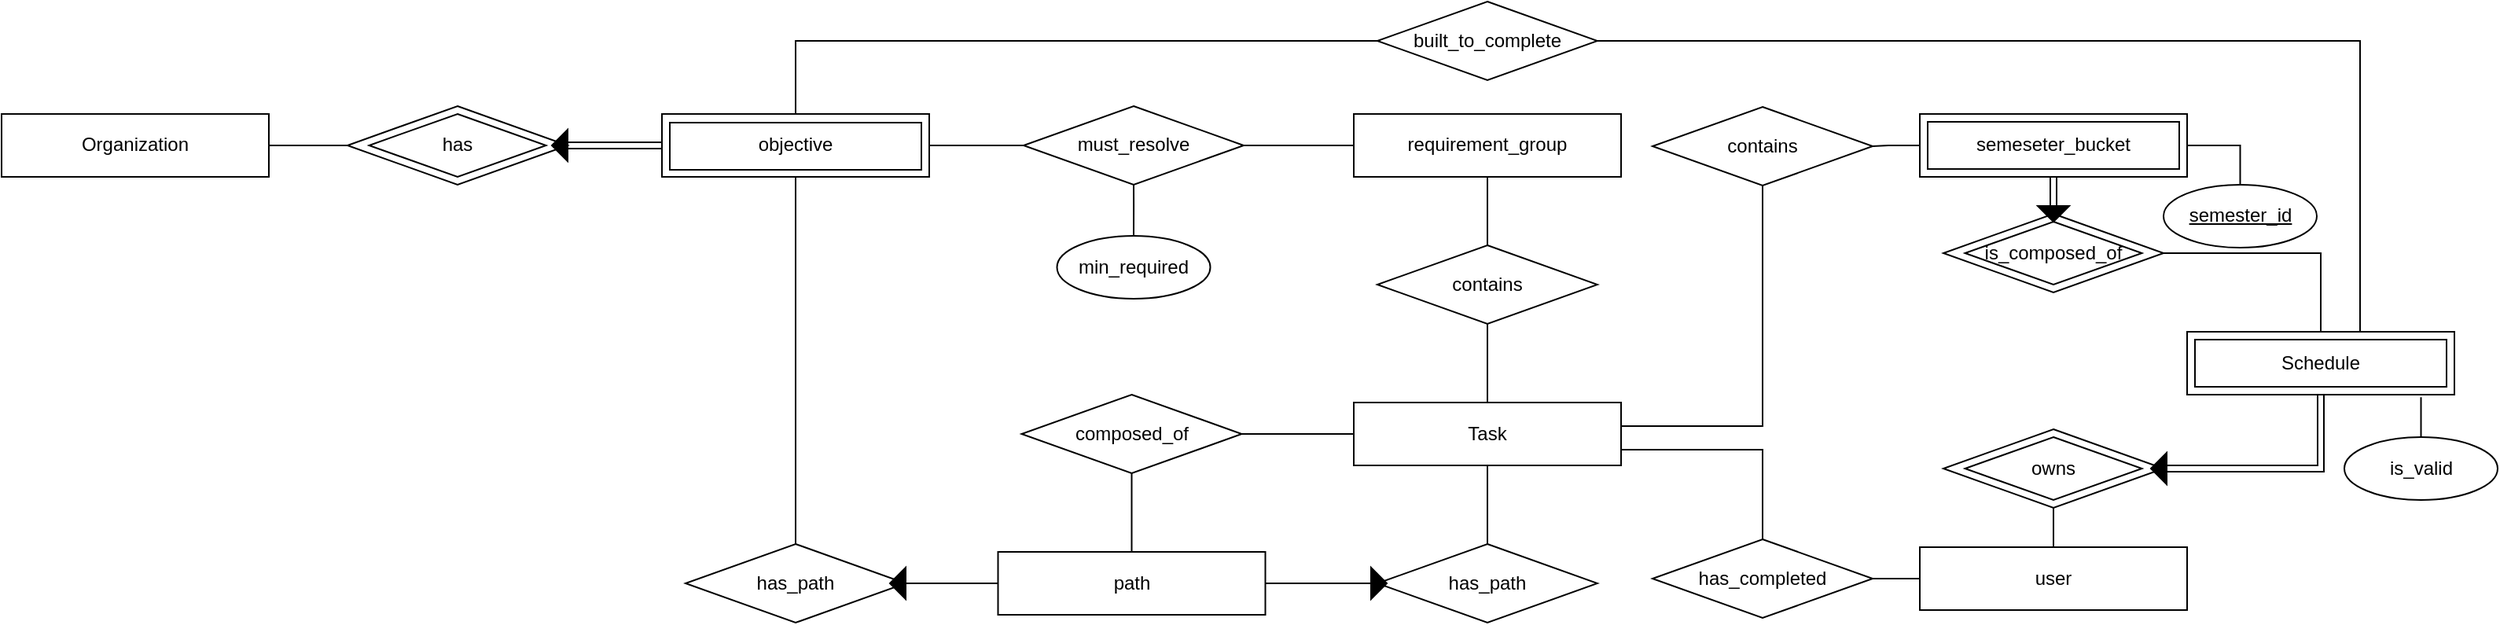<mxfile version="20.3.0" type="device"><diagram id="TgurhqgzO3g4y8JrDNuX" name="Page-1"><mxGraphModel dx="5155" dy="2183" grid="1" gridSize="10" guides="1" tooltips="1" connect="1" arrows="1" fold="1" page="0" pageScale="1" pageWidth="850" pageHeight="1100" math="0" shadow="0"><root><mxCell id="0"/><mxCell id="1" parent="0"/><mxCell id="3Y4NYLXM2onJzPADzIsG-19" style="edgeStyle=orthogonalEdgeStyle;rounded=0;orthogonalLoop=1;jettySize=auto;html=1;entryX=0;entryY=0.5;entryDx=0;entryDy=0;startArrow=none;startFill=0;endArrow=none;endFill=0;" edge="1" parent="1" source="3Y4NYLXM2onJzPADzIsG-1" target="3Y4NYLXM2onJzPADzIsG-18"><mxGeometry relative="1" as="geometry"/></mxCell><mxCell id="3Y4NYLXM2onJzPADzIsG-1" value="Organization" style="rounded=0;whiteSpace=wrap;html=1;" vertex="1" parent="1"><mxGeometry x="-1340" y="281.48" width="170" height="40" as="geometry"/></mxCell><mxCell id="3Y4NYLXM2onJzPADzIsG-20" style="edgeStyle=orthogonalEdgeStyle;rounded=0;orthogonalLoop=1;jettySize=auto;html=1;entryX=1;entryY=0.5;entryDx=0;entryDy=0;startArrow=none;startFill=0;endArrow=none;endFill=0;shape=link;" edge="1" parent="1" source="3Y4NYLXM2onJzPADzIsG-4" target="3Y4NYLXM2onJzPADzIsG-18"><mxGeometry relative="1" as="geometry"/></mxCell><mxCell id="3Y4NYLXM2onJzPADzIsG-24" style="edgeStyle=orthogonalEdgeStyle;rounded=0;orthogonalLoop=1;jettySize=auto;html=1;entryX=0;entryY=0.5;entryDx=0;entryDy=0;startArrow=none;startFill=0;endArrow=none;endFill=0;" edge="1" parent="1" source="3Y4NYLXM2onJzPADzIsG-4" target="3Y4NYLXM2onJzPADzIsG-23"><mxGeometry relative="1" as="geometry"/></mxCell><mxCell id="3Y4NYLXM2onJzPADzIsG-51" style="edgeStyle=orthogonalEdgeStyle;rounded=0;orthogonalLoop=1;jettySize=auto;html=1;entryX=0.5;entryY=0;entryDx=0;entryDy=0;startArrow=none;startFill=0;endArrow=none;endFill=0;" edge="1" parent="1" source="3Y4NYLXM2onJzPADzIsG-4" target="3Y4NYLXM2onJzPADzIsG-50"><mxGeometry relative="1" as="geometry"/></mxCell><mxCell id="3Y4NYLXM2onJzPADzIsG-4" value="objective" style="rounded=0;whiteSpace=wrap;html=1;" vertex="1" parent="1"><mxGeometry x="-920" y="281.48" width="170" height="40" as="geometry"/></mxCell><mxCell id="3Y4NYLXM2onJzPADzIsG-82" style="edgeStyle=orthogonalEdgeStyle;rounded=0;orthogonalLoop=1;jettySize=auto;html=1;entryX=1;entryY=0.5;entryDx=0;entryDy=0;startArrow=none;startFill=0;endArrow=none;endFill=0;shape=link;" edge="1" parent="1" source="3Y4NYLXM2onJzPADzIsG-5" target="3Y4NYLXM2onJzPADzIsG-11"><mxGeometry relative="1" as="geometry"><Array as="points"><mxPoint x="135" y="507"/></Array></mxGeometry></mxCell><mxCell id="3Y4NYLXM2onJzPADzIsG-86" style="edgeStyle=orthogonalEdgeStyle;rounded=0;orthogonalLoop=1;jettySize=auto;html=1;startArrow=none;startFill=0;endArrow=none;endFill=0;entryX=1;entryY=0.5;entryDx=0;entryDy=0;" edge="1" parent="1" source="3Y4NYLXM2onJzPADzIsG-5" target="3Y4NYLXM2onJzPADzIsG-87"><mxGeometry relative="1" as="geometry"><mxPoint y="220.0" as="targetPoint"/><Array as="points"><mxPoint x="160" y="235"/></Array></mxGeometry></mxCell><mxCell id="3Y4NYLXM2onJzPADzIsG-5" value="Schedule" style="rounded=0;whiteSpace=wrap;html=1;" vertex="1" parent="1"><mxGeometry x="50" y="420" width="170" height="40" as="geometry"/></mxCell><mxCell id="3Y4NYLXM2onJzPADzIsG-55" style="edgeStyle=orthogonalEdgeStyle;rounded=0;orthogonalLoop=1;jettySize=auto;html=1;entryX=0.5;entryY=1;entryDx=0;entryDy=0;startArrow=none;startFill=0;endArrow=none;endFill=0;" edge="1" parent="1" source="3Y4NYLXM2onJzPADzIsG-6" target="3Y4NYLXM2onJzPADzIsG-11"><mxGeometry relative="1" as="geometry"/></mxCell><mxCell id="3Y4NYLXM2onJzPADzIsG-68" style="edgeStyle=orthogonalEdgeStyle;rounded=0;orthogonalLoop=1;jettySize=auto;html=1;entryX=1;entryY=0.5;entryDx=0;entryDy=0;startArrow=none;startFill=0;endArrow=none;endFill=0;" edge="1" parent="1" source="3Y4NYLXM2onJzPADzIsG-6" target="3Y4NYLXM2onJzPADzIsG-67"><mxGeometry relative="1" as="geometry"/></mxCell><mxCell id="3Y4NYLXM2onJzPADzIsG-6" value="user" style="rounded=0;whiteSpace=wrap;html=1;" vertex="1" parent="1"><mxGeometry x="-120" y="557" width="170" height="40" as="geometry"/></mxCell><mxCell id="3Y4NYLXM2onJzPADzIsG-73" style="edgeStyle=orthogonalEdgeStyle;rounded=0;orthogonalLoop=1;jettySize=auto;html=1;entryX=1;entryY=0.5;entryDx=0;entryDy=0;startArrow=none;startFill=0;endArrow=none;endFill=0;" edge="1" parent="1" source="3Y4NYLXM2onJzPADzIsG-8" target="3Y4NYLXM2onJzPADzIsG-70"><mxGeometry relative="1" as="geometry"/></mxCell><mxCell id="3Y4NYLXM2onJzPADzIsG-8" value="semeseter_bucket" style="rounded=0;whiteSpace=wrap;html=1;" vertex="1" parent="1"><mxGeometry x="-120" y="281.48" width="170" height="40" as="geometry"/></mxCell><mxCell id="3Y4NYLXM2onJzPADzIsG-29" style="edgeStyle=orthogonalEdgeStyle;rounded=0;orthogonalLoop=1;jettySize=auto;html=1;entryX=0.5;entryY=0;entryDx=0;entryDy=0;startArrow=none;startFill=0;endArrow=none;endFill=0;" edge="1" parent="1" source="3Y4NYLXM2onJzPADzIsG-10" target="3Y4NYLXM2onJzPADzIsG-26"><mxGeometry relative="1" as="geometry"/></mxCell><mxCell id="3Y4NYLXM2onJzPADzIsG-10" value="requirement_group" style="rounded=0;whiteSpace=wrap;html=1;" vertex="1" parent="1"><mxGeometry x="-480" y="281.48" width="170" height="40" as="geometry"/></mxCell><mxCell id="3Y4NYLXM2onJzPADzIsG-11" value="owns" style="rhombus;whiteSpace=wrap;html=1;fillColor=default;" vertex="1" parent="1"><mxGeometry x="-105" y="482" width="140" height="50" as="geometry"/></mxCell><mxCell id="3Y4NYLXM2onJzPADzIsG-18" value="has" style="rhombus;whiteSpace=wrap;html=1;fillColor=default;" vertex="1" parent="1"><mxGeometry x="-1120" y="276.48" width="140" height="50" as="geometry"/></mxCell><mxCell id="3Y4NYLXM2onJzPADzIsG-21" value="" style="triangle;whiteSpace=wrap;html=1;fillColor=#000000;rotation=-180;" vertex="1" parent="1"><mxGeometry x="-990" y="291.48" width="10" height="20" as="geometry"/></mxCell><mxCell id="3Y4NYLXM2onJzPADzIsG-25" style="edgeStyle=orthogonalEdgeStyle;rounded=0;orthogonalLoop=1;jettySize=auto;html=1;entryX=0;entryY=0.5;entryDx=0;entryDy=0;startArrow=none;startFill=0;endArrow=none;endFill=0;" edge="1" parent="1" source="3Y4NYLXM2onJzPADzIsG-23" target="3Y4NYLXM2onJzPADzIsG-10"><mxGeometry relative="1" as="geometry"/></mxCell><mxCell id="3Y4NYLXM2onJzPADzIsG-23" value="must_resolve" style="rhombus;whiteSpace=wrap;html=1;fillColor=default;" vertex="1" parent="1"><mxGeometry x="-690" y="276.48" width="140" height="50" as="geometry"/></mxCell><mxCell id="3Y4NYLXM2onJzPADzIsG-45" style="edgeStyle=orthogonalEdgeStyle;rounded=0;orthogonalLoop=1;jettySize=auto;html=1;entryX=0.5;entryY=0;entryDx=0;entryDy=0;startArrow=none;startFill=0;endArrow=none;endFill=0;" edge="1" parent="1" source="3Y4NYLXM2onJzPADzIsG-26" target="3Y4NYLXM2onJzPADzIsG-38"><mxGeometry relative="1" as="geometry"/></mxCell><mxCell id="3Y4NYLXM2onJzPADzIsG-26" value="contains" style="rhombus;whiteSpace=wrap;html=1;fillColor=default;" vertex="1" parent="1"><mxGeometry x="-465" y="365" width="140" height="50" as="geometry"/></mxCell><mxCell id="3Y4NYLXM2onJzPADzIsG-81" style="edgeStyle=orthogonalEdgeStyle;rounded=0;orthogonalLoop=1;jettySize=auto;html=1;entryX=0.5;entryY=1;entryDx=0;entryDy=0;startArrow=none;startFill=0;endArrow=none;endFill=0;" edge="1" parent="1" source="3Y4NYLXM2onJzPADzIsG-31" target="3Y4NYLXM2onJzPADzIsG-23"><mxGeometry relative="1" as="geometry"/></mxCell><mxCell id="3Y4NYLXM2onJzPADzIsG-31" value="min_required" style="ellipse;whiteSpace=wrap;html=1;" vertex="1" parent="1"><mxGeometry x="-668.75" y="359" width="97.5" height="40" as="geometry"/></mxCell><mxCell id="3Y4NYLXM2onJzPADzIsG-35" style="edgeStyle=none;rounded=0;orthogonalLoop=1;jettySize=auto;html=1;entryX=0.5;entryY=1;entryDx=0;entryDy=0;endArrow=none;endFill=0;" edge="1" parent="1" source="3Y4NYLXM2onJzPADzIsG-36" target="3Y4NYLXM2onJzPADzIsG-44"><mxGeometry relative="1" as="geometry"/></mxCell><mxCell id="3Y4NYLXM2onJzPADzIsG-49" style="edgeStyle=orthogonalEdgeStyle;rounded=0;orthogonalLoop=1;jettySize=auto;html=1;entryX=0;entryY=0.5;entryDx=0;entryDy=0;startArrow=none;startFill=0;endArrow=none;endFill=0;" edge="1" parent="1" source="3Y4NYLXM2onJzPADzIsG-36" target="3Y4NYLXM2onJzPADzIsG-40"><mxGeometry relative="1" as="geometry"/></mxCell><mxCell id="3Y4NYLXM2onJzPADzIsG-36" value="path" style="rounded=0;whiteSpace=wrap;html=1;" vertex="1" parent="1"><mxGeometry x="-706.25" y="560" width="170" height="40" as="geometry"/></mxCell><mxCell id="3Y4NYLXM2onJzPADzIsG-37" style="edgeStyle=none;rounded=0;orthogonalLoop=1;jettySize=auto;html=1;entryX=0.5;entryY=0;entryDx=0;entryDy=0;endArrow=none;endFill=0;" edge="1" parent="1" source="3Y4NYLXM2onJzPADzIsG-38" target="3Y4NYLXM2onJzPADzIsG-40"><mxGeometry relative="1" as="geometry"/></mxCell><mxCell id="3Y4NYLXM2onJzPADzIsG-38" value="Task" style="rounded=0;whiteSpace=wrap;html=1;" vertex="1" parent="1"><mxGeometry x="-480" y="465" width="170" height="40" as="geometry"/></mxCell><mxCell id="3Y4NYLXM2onJzPADzIsG-40" value="has_path" style="rhombus;whiteSpace=wrap;html=1;fillColor=default;" vertex="1" parent="1"><mxGeometry x="-465" y="555" width="140" height="50" as="geometry"/></mxCell><mxCell id="3Y4NYLXM2onJzPADzIsG-54" style="edgeStyle=orthogonalEdgeStyle;rounded=0;orthogonalLoop=1;jettySize=auto;html=1;entryX=0;entryY=0.5;entryDx=0;entryDy=0;startArrow=none;startFill=0;endArrow=none;endFill=0;" edge="1" parent="1" source="3Y4NYLXM2onJzPADzIsG-44" target="3Y4NYLXM2onJzPADzIsG-38"><mxGeometry relative="1" as="geometry"/></mxCell><mxCell id="3Y4NYLXM2onJzPADzIsG-44" value="composed_of" style="rhombus;whiteSpace=wrap;html=1;fillColor=default;" vertex="1" parent="1"><mxGeometry x="-691.25" y="460" width="140" height="50" as="geometry"/></mxCell><mxCell id="3Y4NYLXM2onJzPADzIsG-46" value="" style="triangle;whiteSpace=wrap;html=1;fillColor=#000000;rotation=0;" vertex="1" parent="1"><mxGeometry x="-469" y="570" width="10" height="20" as="geometry"/></mxCell><mxCell id="3Y4NYLXM2onJzPADzIsG-52" style="edgeStyle=orthogonalEdgeStyle;rounded=0;orthogonalLoop=1;jettySize=auto;html=1;entryX=0;entryY=0.5;entryDx=0;entryDy=0;startArrow=none;startFill=0;endArrow=none;endFill=0;" edge="1" parent="1" source="3Y4NYLXM2onJzPADzIsG-50" target="3Y4NYLXM2onJzPADzIsG-36"><mxGeometry relative="1" as="geometry"/></mxCell><mxCell id="3Y4NYLXM2onJzPADzIsG-50" value="has_path" style="rhombus;whiteSpace=wrap;html=1;fillColor=default;" vertex="1" parent="1"><mxGeometry x="-905" y="555" width="140" height="50" as="geometry"/></mxCell><mxCell id="3Y4NYLXM2onJzPADzIsG-53" value="" style="triangle;whiteSpace=wrap;html=1;fillColor=#000000;rotation=-180;" vertex="1" parent="1"><mxGeometry x="-775" y="570" width="10" height="20" as="geometry"/></mxCell><mxCell id="3Y4NYLXM2onJzPADzIsG-57" value="" style="triangle;whiteSpace=wrap;html=1;fillColor=#000000;rotation=-180;" vertex="1" parent="1"><mxGeometry x="27" y="497" width="10" height="20" as="geometry"/></mxCell><mxCell id="3Y4NYLXM2onJzPADzIsG-58" value="" style="rounded=0;whiteSpace=wrap;html=1;fillColor=none;" vertex="1" parent="1"><mxGeometry x="55" y="425" width="160" height="30" as="geometry"/></mxCell><mxCell id="3Y4NYLXM2onJzPADzIsG-59" value="" style="rhombus;whiteSpace=wrap;html=1;fillColor=none;" vertex="1" parent="1"><mxGeometry x="-91.25" y="487" width="112.5" height="40" as="geometry"/></mxCell><mxCell id="3Y4NYLXM2onJzPADzIsG-65" style="edgeStyle=orthogonalEdgeStyle;rounded=0;orthogonalLoop=1;jettySize=auto;html=1;entryX=0.5;entryY=1;entryDx=0;entryDy=0;startArrow=none;startFill=0;endArrow=none;endFill=0;shape=link;" edge="1" parent="1" source="3Y4NYLXM2onJzPADzIsG-60" target="3Y4NYLXM2onJzPADzIsG-8"><mxGeometry relative="1" as="geometry"/></mxCell><mxCell id="3Y4NYLXM2onJzPADzIsG-83" style="edgeStyle=orthogonalEdgeStyle;rounded=0;orthogonalLoop=1;jettySize=auto;html=1;entryX=0.5;entryY=0;entryDx=0;entryDy=0;startArrow=none;startFill=0;endArrow=none;endFill=0;" edge="1" parent="1" source="3Y4NYLXM2onJzPADzIsG-60" target="3Y4NYLXM2onJzPADzIsG-5"><mxGeometry relative="1" as="geometry"/></mxCell><mxCell id="3Y4NYLXM2onJzPADzIsG-60" value="is_composed_of" style="rhombus;whiteSpace=wrap;html=1;fillColor=default;" vertex="1" parent="1"><mxGeometry x="-105" y="345" width="140" height="50" as="geometry"/></mxCell><mxCell id="3Y4NYLXM2onJzPADzIsG-61" value="" style="rhombus;whiteSpace=wrap;html=1;fillColor=none;" vertex="1" parent="1"><mxGeometry x="-91.25" y="350" width="112.5" height="40" as="geometry"/></mxCell><mxCell id="3Y4NYLXM2onJzPADzIsG-63" value="" style="rounded=0;whiteSpace=wrap;html=1;fillColor=none;" vertex="1" parent="1"><mxGeometry x="-115" y="286.48" width="160" height="30" as="geometry"/></mxCell><mxCell id="3Y4NYLXM2onJzPADzIsG-66" value="" style="triangle;whiteSpace=wrap;html=1;fillColor=#000000;rotation=90;" vertex="1" parent="1"><mxGeometry x="-40" y="335" width="10" height="20" as="geometry"/></mxCell><mxCell id="3Y4NYLXM2onJzPADzIsG-69" style="edgeStyle=orthogonalEdgeStyle;rounded=0;orthogonalLoop=1;jettySize=auto;html=1;entryX=1;entryY=0.75;entryDx=0;entryDy=0;startArrow=none;startFill=0;endArrow=none;endFill=0;" edge="1" parent="1" source="3Y4NYLXM2onJzPADzIsG-67" target="3Y4NYLXM2onJzPADzIsG-38"><mxGeometry relative="1" as="geometry"><Array as="points"><mxPoint x="-220" y="495"/></Array></mxGeometry></mxCell><mxCell id="3Y4NYLXM2onJzPADzIsG-67" value="has_completed" style="rhombus;whiteSpace=wrap;html=1;fillColor=default;" vertex="1" parent="1"><mxGeometry x="-290" y="552" width="140" height="50" as="geometry"/></mxCell><mxCell id="3Y4NYLXM2onJzPADzIsG-72" style="edgeStyle=orthogonalEdgeStyle;rounded=0;orthogonalLoop=1;jettySize=auto;html=1;startArrow=none;startFill=0;endArrow=none;endFill=0;" edge="1" parent="1" source="3Y4NYLXM2onJzPADzIsG-70"><mxGeometry relative="1" as="geometry"><mxPoint x="-310" y="480" as="targetPoint"/><Array as="points"><mxPoint x="-220" y="480"/></Array></mxGeometry></mxCell><mxCell id="3Y4NYLXM2onJzPADzIsG-70" value="contains" style="rhombus;whiteSpace=wrap;html=1;fillColor=default;" vertex="1" parent="1"><mxGeometry x="-290" y="277" width="140" height="50" as="geometry"/></mxCell><mxCell id="3Y4NYLXM2onJzPADzIsG-85" style="edgeStyle=orthogonalEdgeStyle;rounded=0;orthogonalLoop=1;jettySize=auto;html=1;entryX=0.875;entryY=1.041;entryDx=0;entryDy=0;entryPerimeter=0;startArrow=none;startFill=0;endArrow=none;endFill=0;" edge="1" parent="1" source="3Y4NYLXM2onJzPADzIsG-75" target="3Y4NYLXM2onJzPADzIsG-5"><mxGeometry relative="1" as="geometry"/></mxCell><mxCell id="3Y4NYLXM2onJzPADzIsG-75" value="is_valid" style="ellipse;whiteSpace=wrap;html=1;" vertex="1" parent="1"><mxGeometry x="150" y="487" width="97.5" height="40" as="geometry"/></mxCell><mxCell id="3Y4NYLXM2onJzPADzIsG-84" style="edgeStyle=orthogonalEdgeStyle;rounded=0;orthogonalLoop=1;jettySize=auto;html=1;entryX=1;entryY=0.5;entryDx=0;entryDy=0;startArrow=none;startFill=0;endArrow=none;endFill=0;" edge="1" parent="1" source="3Y4NYLXM2onJzPADzIsG-77" target="3Y4NYLXM2onJzPADzIsG-8"><mxGeometry relative="1" as="geometry"/></mxCell><mxCell id="3Y4NYLXM2onJzPADzIsG-77" value="&lt;u&gt;semester_id&lt;/u&gt;" style="ellipse;whiteSpace=wrap;html=1;" vertex="1" parent="1"><mxGeometry x="35" y="326.48" width="97.5" height="40" as="geometry"/></mxCell><mxCell id="3Y4NYLXM2onJzPADzIsG-88" style="edgeStyle=orthogonalEdgeStyle;rounded=0;orthogonalLoop=1;jettySize=auto;html=1;entryX=0.5;entryY=0;entryDx=0;entryDy=0;startArrow=none;startFill=0;endArrow=none;endFill=0;" edge="1" parent="1" source="3Y4NYLXM2onJzPADzIsG-87" target="3Y4NYLXM2onJzPADzIsG-4"><mxGeometry relative="1" as="geometry"/></mxCell><mxCell id="3Y4NYLXM2onJzPADzIsG-87" value="built_to_complete" style="rhombus;whiteSpace=wrap;html=1;fillColor=default;" vertex="1" parent="1"><mxGeometry x="-465" y="210.0" width="140" height="50" as="geometry"/></mxCell><mxCell id="3Y4NYLXM2onJzPADzIsG-94" value="" style="rounded=0;whiteSpace=wrap;html=1;fillColor=none;" vertex="1" parent="1"><mxGeometry x="-915" y="287" width="160" height="30" as="geometry"/></mxCell><mxCell id="3Y4NYLXM2onJzPADzIsG-95" value="" style="rhombus;whiteSpace=wrap;html=1;fillColor=none;" vertex="1" parent="1"><mxGeometry x="-1106.25" y="281.48" width="112.5" height="40" as="geometry"/></mxCell></root></mxGraphModel></diagram></mxfile>